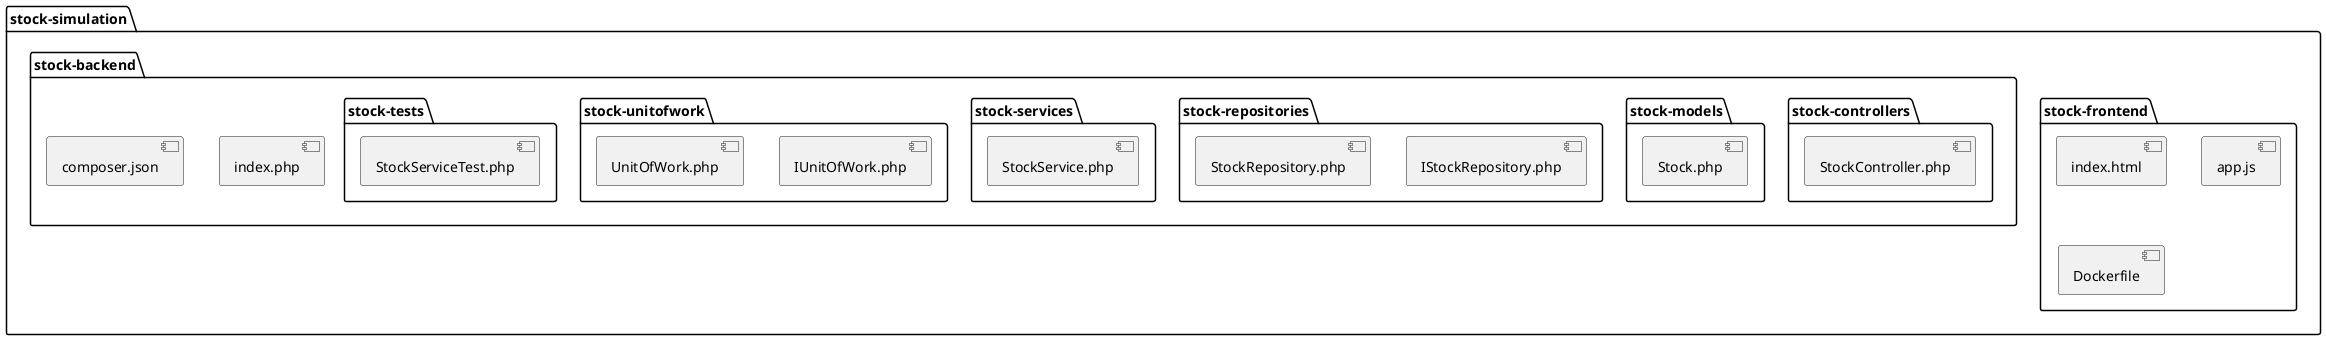 @startuml
package "stock-simulation" {
  package "stock-frontend" {
    [index.html]
    [app.js]
    [Dockerfile]
  }
  package "stock-backend" {
    package "stock-controllers" {
      [StockController.php]
    }
    package "stock-models" {
      [Stock.php]
    }
    package "stock-repositories" {
      [IStockRepository.php]
      [StockRepository.php]
    }
    package "stock-services" {
      [StockService.php]
    }
    package "stock-unitofwork" {
      [IUnitOfWork.php]
      [UnitOfWork.php]
    }
    package "stock-tests" {
      [StockServiceTest.php]
    }
    [index.php]
    [composer.json]
    [Dockerfile]
  }
}
@enduml